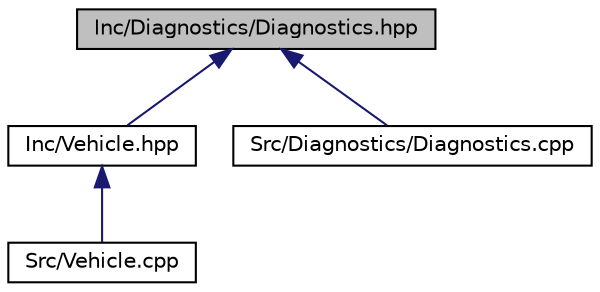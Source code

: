 digraph "Inc/Diagnostics/Diagnostics.hpp"
{
 // LATEX_PDF_SIZE
  edge [fontname="Helvetica",fontsize="10",labelfontname="Helvetica",labelfontsize="10"];
  node [fontname="Helvetica",fontsize="10",shape=record];
  Node1 [label="Inc/Diagnostics/Diagnostics.hpp",height=0.2,width=0.4,color="black", fillcolor="grey75", style="filled", fontcolor="black",tooltip=" "];
  Node1 -> Node2 [dir="back",color="midnightblue",fontsize="10",style="solid",fontname="Helvetica"];
  Node2 [label="Inc/Vehicle.hpp",height=0.2,width=0.4,color="black", fillcolor="white", style="filled",URL="$Vehicle_8hpp.html",tooltip=" "];
  Node2 -> Node3 [dir="back",color="midnightblue",fontsize="10",style="solid",fontname="Helvetica"];
  Node3 [label="Src/Vehicle.cpp",height=0.2,width=0.4,color="black", fillcolor="white", style="filled",URL="$Vehicle_8cpp.html",tooltip=" "];
  Node1 -> Node4 [dir="back",color="midnightblue",fontsize="10",style="solid",fontname="Helvetica"];
  Node4 [label="Src/Diagnostics/Diagnostics.cpp",height=0.2,width=0.4,color="black", fillcolor="white", style="filled",URL="$Diagnostics_8cpp.html",tooltip=" "];
}

